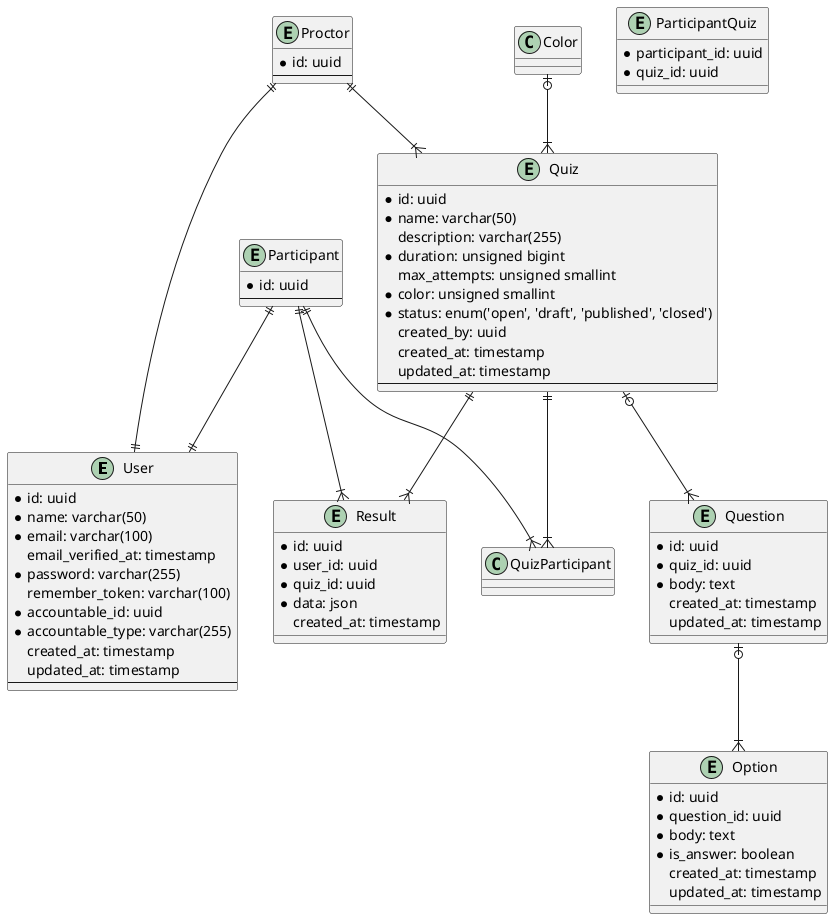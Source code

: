 @startuml

entity User {
    * id: uuid
    * name: varchar(50)
    * email: varchar(100)
    email_verified_at: timestamp
    * password: varchar(255)
    remember_token: varchar(100)
    * accountable_id: uuid
    * accountable_type: varchar(255)
    created_at: timestamp
    updated_at: timestamp
    --
}

entity Participant {
    * id: uuid
    --
}

entity Proctor {
    * id: uuid
    --
}

entity Quiz {
    * id: uuid
    * name: varchar(50)
    description: varchar(255)
    * duration: unsigned bigint
    max_attempts: unsigned smallint
    * color: unsigned smallint
    * status: enum('open', 'draft', 'published', 'closed')
    created_by: uuid
    created_at: timestamp
    updated_at: timestamp
    --
}

entity Question {
    * id: uuid
    * quiz_id: uuid
    * body: text
    created_at: timestamp
    updated_at: timestamp
}

entity Option {
    * id: uuid
    * question_id: uuid
    * body: text
    * is_answer: boolean
    created_at: timestamp
    updated_at: timestamp
}

entity ParticipantQuiz {
    * participant_id: uuid
    * quiz_id: uuid
}

entity Result {
    * id: uuid
    * user_id: uuid
    * quiz_id: uuid
    * data: json
    created_at: timestamp
}

Color |o--|{ Quiz
Quiz |o--|{ Question
Question |o--|{ Option
Participant ||--|| User
Proctor ||--|| User
Quiz ||--|{ QuizParticipant
Participant ||--|{ QuizParticipant
Proctor ||--|{ Quiz
Participant ||--|{ Result
Quiz ||--|{ Result

@enduml

